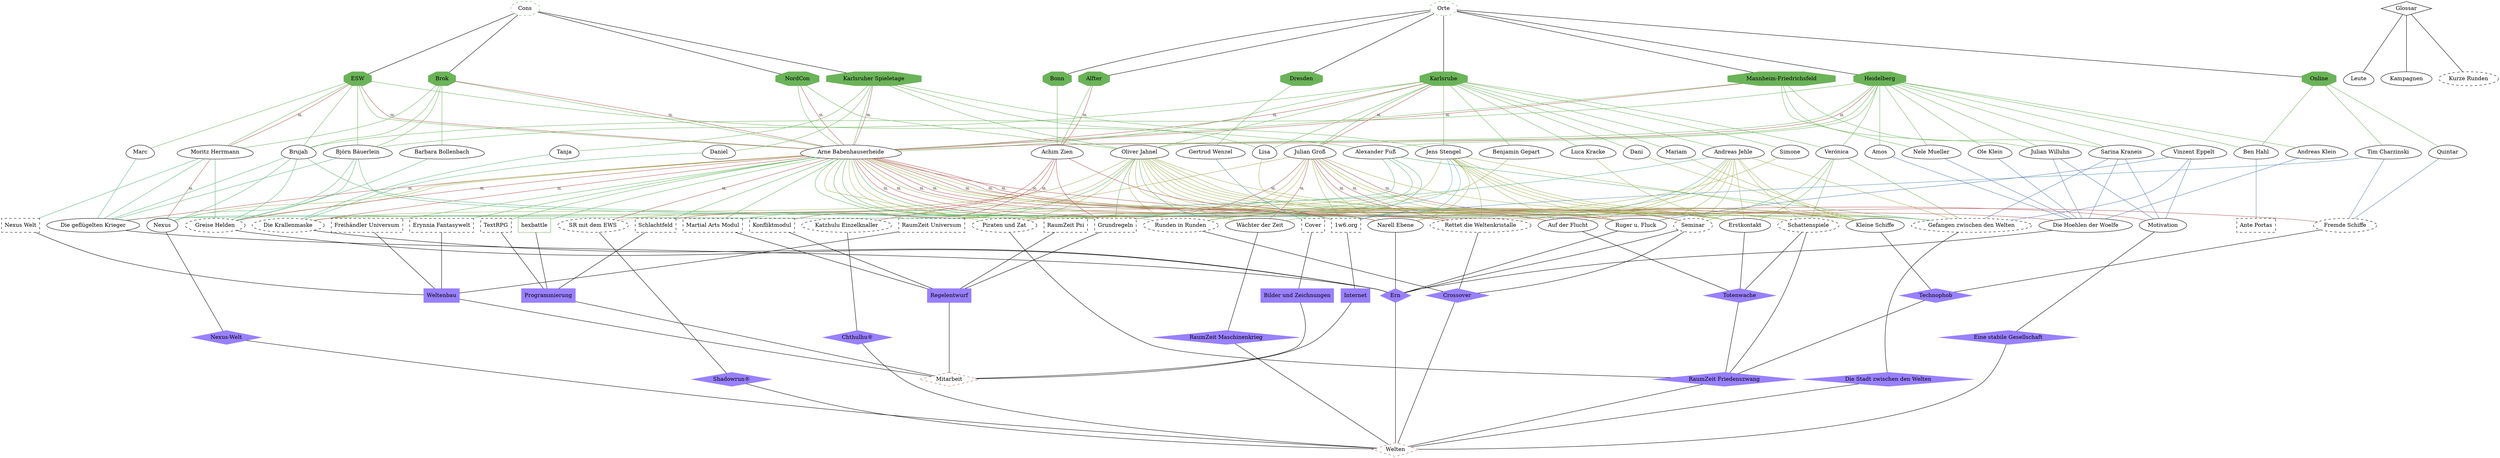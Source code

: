 graph G {
	ranksep=2;
        // Ideen: 
        // Irgendwie wäre es schön, das Diagramm irgendwann automatisch weiterzuführen, so dass Leute einfach online ihre Runde in eine Liste eintragen können und automatisch im Diagramm sind :) 
        
	// Leute
	node [shape=egg]; "Oliver Jahnel"; "Verónica"; "Andreas Jehle"; "Julian Groß"; "Benjamin Gepart"; "Jens Stengel"; "Alexander Fuß"; "Björn Bäuerlein";"Arne Babenhauserheide";"Marc"; "Moritz Herrmann"; "Brujah"; "Luca Kracke"; "Vinzent Eppelt"; "Sarina Kraneis"; "Julian Willuhn"; "Achim Zien"; "Barbara Bollenbach"; "Andreas Klein"; "Amos"; "Nele Mueller"; "Tanja"; "Daniel"; "Dani"; "Ole Klein"; "Mariam"; "Gertrud Wenzel"; "Lisa"; "Tim Charzinski"; "Quintar"; "Ben Hahl"; "Simone"
	
	// Kampagnen
	node [shape=ellipse]; "Narell Ebene";"Ruger u. Fluck";"Auf der Flucht";"Erstkontakt";"Die geflügelten Krieger";"Wächter der Zeit";"Motivation";"Nexus"; "Die Hoehlen der Woelfe"; "Kleine Schiffe";
    
	// kurze Runden
	node [shape=ellipse,style=dashed]; "Seminar";"Rettet die Weltenkristalle";"Schattenspiele";"Piraten und Zat";"Gefangen zwischen den Welten"; "Greise Helden"; "Die Krallenmaske"; "SR mit dem EWS"; "Katzhulu Einzelknaller"; "Fremde Schiffe"; "Runden in Runden"
	
	// Mitarbeit
	node [shape=box]; Schlachtfeld; "1w6.org"; "RaumZeit Universum"; "Freihändler Universum"; "Erynnia Fantasywelt"; "Martial Arts Modul"; "RaumZeit Psi"; "Nexus Welt"; "Grundregeln"; "Cover"; "TextRPG"; "Konfliktmodul"; "Ante Portas"
        
	// Definition der Kategorien
       	node [shape=diamond,style=dashed,color="1.0 0.5 0.7"]; Welten; Mitarbeit;
	
	// Welten
	node [shape=diamond,style=filled,color=".7 .5 1.0"]; "Ern"; "RaumZeit Maschinenkrieg";"RaumZeit Friedenszwang"; "Crossover";"Totenwache";"Technophob";"Eine stabile Gesellschaft";"Nexus-Welt"; "Die Stadt zwischen den Welten"; "Shadowrun®"; "Chthulhu®"; "Ante Portas"
	
	// Mitarbeit
	node [shape=box,style=filled,color=".7 .5 1.0"]; Weltenbau; Programmierung; Regelentwurf; Internet; "Bilder und Zeichnungen"
	
	// Orte, Cons
	node [shape=octagon,style=dashed,color="0.3 0.5 0.7"]; Orte; Cons
	node [shape=octagon,style=filled,color="0.3 0.5 0.7"]; Karlsruhe; Heidelberg; ESW; "Bonn"; Brok; "Dresden"; NordCon; "Karlsruher Spieletage"; "Online"; "Alfter"; "Mannheim-Friedrichsfeld"; 
	
	// Beziehungen
	edge [arrowhead=none];
	node [shape=box,style="dashed filled",color="0.3 0.5 0.7"]; 
	
	// Kategorisierung der Runden	
	{"Ern"; "RaumZeit Maschinenkrieg";"RaumZeit Friedenszwang"; Crossover; "Eine stabile Gesellschaft"; "Nexus-Welt"; "Die Stadt zwischen den Welten"; "Shadowrun®"; "Chthulhu®"} -- Welten
	
	// Kategorisierung der Mitarbeit
	{Weltenbau; Programmierung; Regelentwurf; Internet; "Bilder und Zeichnungen"; } -- Mitarbeit
	
	// Nach Welt	
	{"Seminar"; "Ruger u. Fluck"; "Die geflügelten Krieger";"Narell Ebene"; "Greise Helden";"Die Hoehlen der Woelfe"; "Die Krallenmaske" } -- Ern
	{"Rettet die Weltenkristalle";"Seminar";"Runden in Runden"} -- Crossover
	"Wächter der Zeit" -- "RaumZeit Maschinenkrieg"
	{"Auf der Flucht";"Erstkontakt";"Schattenspiele";} -- "Totenwache"
	{"Totenwache";"Schattenspiele";"Piraten und Zat";"Technophob";} -- "RaumZeit Friedenszwang"
    {"Kleine Schiffe"; "Fremde Schiffe"} -- "Technophob"
	{"Motivation"} -- "Eine stabile Gesellschaft"
	{"Nexus"} -- "Nexus-Welt"
	{"Gefangen zwischen den Welten"} -- "Die Stadt zwischen den Welten"
	{"SR mit dem EWS"} -- "Shadowrun®"
	{"Katzhulu Einzelknaller"; } -- "Chthulhu®"
	
	// Nach Mitarbeit
	{"Schlachtfeld"; "TextRPG"; "hexbattle" } -- Programmierung
	"1w6.org" -- Internet
	{"RaumZeit Universum"; "Freihändler Universum"; "Erynnia Fantasywelt"; "Nexus Welt";  } -- Weltenbau
	{"Grundregeln"; "Martial Arts Modul"; "RaumZeit Psi"; "Konfliktmodul"} -- Regelentwurf
	"Cover" -- "Bilder und Zeichnungen"   
	
	// Orte
	Orte -- {Karlsruhe; Heidelberg; "Bonn"; Dresden; "Alfter"; "Mannheim-Friedrichsfeld"; "Online"}
	Cons -- { Brok; ESW; "Karlsruher Spieletage"; "NordCon";}
	
	// Wege von Runde zu Runde
	
	edge [arrowhead=normal]
	edge [arrowhead=none]
	
	
	// Leute
	// Spieler
	// Nach Ort
	edge [color="0.3 0.5 0.7"]
	
	Karlsruhe -- {"Julian Groß";"Verónica";"Arne Babenhauserheide";"Oliver Jahnel";"Andreas Jehle";"Jens Stengel";"Benjamin Gepart";"Luca Kracke";"Björn Bäuerlein";"Dani"; "Mariam"; "Lisa"; "Simone"}
	
	Heidelberg -- {"Verónica";"Arne Babenhauserheide";"Vinzent Eppelt";"Julian Willuhn";"Sarina Kraneis";"Alexander Fuß";"Brujah";"Oliver Jahnel";"Amos";"Andreas Klein"; "Nele Mueller"; "Ole Klein"; "Ben Hahl"}
	
	"Mannheim-Friedrichsfeld" -- {"Arne Babenhauserheide";"Julian Willuhn";"Sarina Kraneis";"Nele Mueller"; }
	
	ESW -- {"Arne Babenhauserheide"; "Björn Bäuerlein"; "Alexander Fuß";"Moritz Herrmann";"Marc";"Brujah";} 
	
	"Bonn" -- {"Achim Zien"; }
	
	"Alfter" -- {"Achim Zien"; }
	
	"Brok" -- {"Arne Babenhauserheide"; "Brujah"; "Barbara Bollenbach"; "Moritz Herrmann"; "Björn Bäuerlein"}
	
	"Dresden" -- {"Gertrud Wenzel"; }
	
	"NordCon" -- {"Arne Babenhauserheide"; "Oliver Jahnel"; } // TODO: Namen raussuchen
	
	"Karlsruher Spieletage" -- {"Arne Babenhauserheide"; "Oliver Jahnel"; "Jens Stengel"; "Daniel"; "Tanja"; "Lisa"} 

    "Online" -- {"Tim Charzinski"; "Quintar"; "Ben Hahl"}
    
	// Nach Mitarbeit
	edge [label=""]
	
	edge [color="0.32 0.5 0.7"];    "Arne Babenhauserheide" -- {"Martial Arts Modul"; "Grundregeln"; "1w6.org"; "Erynnia Fantasywelt"; "Freihändler Universum"; "Schlachtfeld"; "RaumZeit Universum"; "RaumZeit Psi"; "TextRPG"; "hexbattle";}
	edge [color="0.14 0.5 0.7"];    "Julian Groß" -- {"RaumZeit Universum"; "RaumZeit Psi"; "1w6.org"; "Grundregeln"; }
	edge [color="0.38 0.5 0.7"];    "Oliver Jahnel" -- { "Martial Arts Modul";"1w6.org"; "Grundregeln"; }
	edge [color="1.0 0.5 0.7"];    "Achim Zien" -- {"Schlachtfeld"; "1w6.org"; "Grundregeln"; "Konfliktmodul" }
	edge [color="0.44 0.5 0.7"];    "Andreas Jehle" -- {"1w6.org"; "Grundregeln"; }
	edge [color="0.50 0.5 0.7"];    "Jens Stengel" -- {"1w6.org"; "Grundregeln"; }
	edge [color="0.56 0.5 0.7"];    "Gertrud Wenzel" -- {"Cover"; }
	edge [color="0.56 0.5 0.7"];    "Tim Charzinski" -- {"1w6.org"; }
	edge [color="0.56 0.5 0.7"];    "Ben Hahl" -- {"Ante Portas"; }
	
	// Nach Runde; Farben nach Hauptrunde - TODO: Statt "SpielerIn" den Charakternamen
	edge [label="",fontsize=8,color="0.3 0.5 0.7"]
	
	// Erste Runde    
	edge [color="0.2 0.5 0.7"];	"Julian Groß" -- {"Ruger u. Fluck"; "Seminar";"Narell Ebene"; "Kleine Schiffe";}
	"Benjamin Gepart" -- {"Wächter der Zeit";}
	"Arne Babenhauserheide" -- {"Auf der Flucht";"Erstkontakt";"Wächter der Zeit";"Schattenspiele";"Piraten und Zat";"Nexus";"Gefangen zwischen den Welten"; "Greise Helden"; "Runden in Runden"}
	"Oliver Jahnel" -- {"Auf der Flucht";"Erstkontakt";"Ruger u. Fluck"; "Seminar";"Narell Ebene";"Rettet die Weltenkristalle";"Wächter der Zeit";"Schattenspiele";"Piraten und Zat";"Gefangen zwischen den Welten"; "Die Krallenmaske"; "SR mit dem EWS" "Kleine Schiffe"; "Runden in Runden"}
	"Luca Kracke" -- "Erstkontakt"
	"Andreas Jehle" -- {"Auf der Flucht";"Erstkontakt";"Ruger u. Fluck"; "Seminar";"Narell Ebene";"Rettet die Weltenkristalle";"Schattenspiele";"Gefangen zwischen den Welten";"Kleine Schiffe";}
	"Jens Stengel" -- {"Auf der Flucht";"Erstkontakt";"Ruger u. Fluck"; "Seminar";"Narell Ebene";"Rettet die Weltenkristalle";"Schattenspiele";"Die Krallenmaske";"Kleine Schiffe";}
	"Mariam" -- {"Kleine Schiffe";}
	"Lisa" -- {"Kleine Schiffe";}
	
	// Karlsruhe
	"Dani" -- "Kleine Schiffe"
    "Simone" -- "Runden in Runden"
	
	// Zwischenrunden
	edge [color="0.3 0.5 0.7"];	"Verónica" -- {"Seminar";"Erstkontakt";"Schattenspiele";"Gefangen zwischen den Welten"}
	
	// ESW und Cons
	edge [color="0.4 0.5 0.7"];
	"Alexander Fuß" -- {"Die geflügelten Krieger"; "Nexus";"Gefangen zwischen den Welten";"Runden in Runden"}
	"Björn Bäuerlein" -- {"Die geflügelten Krieger";"Ruger u. Fluck"; "Nexus"; "Greise Helden"}
	"Marc" -- {"Die geflügelten Krieger"; }
	"Moritz Herrmann" -- {"Die geflügelten Krieger"; "Nexus Welt"; "Greise Helden";}
	"Brujah" -- {"Die geflügelten Krieger"; "Nexus";"Gefangen zwischen den Welten";"Greise Helden";}
	"Tanja" -- {"Die Krallenmaske"; }
	"Daniel" -- {"Die Krallenmaske"; }
	"Barbara Bollenbach" -- {"Greise Helden"; }
	
	// Heidelberg
	edge [color="0.6 0.5 0.7"];    
	"Sarina Kraneis" -- {"Motivation"; "Gefangen zwischen den Welten"; "Die Hoehlen der Woelfe" }
	"Julian Willuhn" -- {"Motivation"; "Die Hoehlen der Woelfe" }
	"Vinzent Eppelt" -- {"Motivation"; "Ruger u. Fluck"; "Gefangen zwischen den Welten" }
	"Nele Mueller" -- {"Die Hoehlen der Woelfe"; }
	"Andreas Klein" -- {"Die Hoehlen der Woelfe"; }
	"Amos" -- {"Die Hoehlen der Woelfe"; }
	"Ole Klein" -- {"Die Hoehlen der Woelfe"; }
	

    // Online
	"Tim Charzinski" -- {"Fremde Schiffe";}
	"Quintar" -- {"Fremde Schiffe";}
    
	// Spielleiter
	
	// Nach Ort
	edge [label="SL",color="1.0 0.5 0.7"]
	
	Karlsruhe -- {"Julian Groß";"Arne Babenhauserheide";}
	Heidelberg -- {"Arne Babenhauserheide";}
	ESW -- {"Arne Babenhauserheide";"Moritz Herrmann";}
	Brok -- {"Arne Babenhauserheide";}
	NordCon -- {"Arne Babenhauserheide";}
	"Alfter" -- {"Achim Zien";}
	"Karlsruher Spieletage" -- {"Arne Babenhauserheide";}
	"Mannheim-Friedrichsfeld" -- {"Arne Babenhauserheide";}
	
	// Nach Runde
	edge [label="SL",color="1.0 0.5 0.7"]
	
	"Julian Groß" -- {"Auf der Flucht";"Erstkontakt";"Rettet die Weltenkristalle";"Wächter der Zeit";"Piraten und Zat";}
	"Arne Babenhauserheide" -- {"Narell Ebene"; "Seminar"; "Ruger u. Fluck"; "Rettet die Weltenkristalle"; "Die geflügelten Krieger";"Motivation"; "Greise Helden"; "Die Krallenmaske"; "SR mit dem EWS"; "Die Hoehlen der Woelfe"; "Kleine Schiffe";"Fremde Schiffe"}	
	"Moritz Herrmann" -- "Nexus";     
	"Achim Zien" -- "Katzhulu Einzelknaller";
	
	
	// Glossar
	edge [label="",color="0.0 0.0 0.0"]
	node [shape=diamond,style=solid,color="0.0 0.0 0.0"]; Glossar; 
	
	//Spieler und/oder Spielleiter
	node [shape=egg,style=solid]; Leute
	
	// Kampagnen
	node [shape=ellipse]; Kampagnen
	
	// kurze Runden
	node [shape=ellipse,style=dashed]; "Kurze Runden"
	
	Glossar -- {Leute; Kampagnen; "Kurze Runden"; }

}
